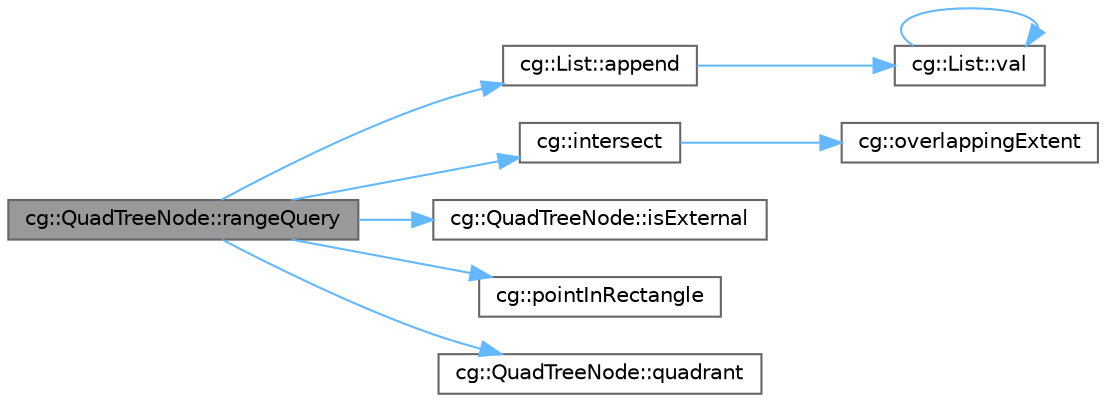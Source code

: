 digraph "cg::QuadTreeNode::rangeQuery"
{
 // LATEX_PDF_SIZE
  bgcolor="transparent";
  edge [fontname=Helvetica,fontsize=10,labelfontname=Helvetica,labelfontsize=10];
  node [fontname=Helvetica,fontsize=10,shape=box,height=0.2,width=0.4];
  rankdir="LR";
  Node1 [id="Node000001",label="cg::QuadTreeNode::rangeQuery",height=0.2,width=0.4,color="gray40", fillcolor="grey60", style="filled", fontcolor="black",tooltip=" "];
  Node1 -> Node2 [id="edge1_Node000001_Node000002",color="steelblue1",style="solid",tooltip=" "];
  Node2 [id="Node000002",label="cg::List::append",height=0.2,width=0.4,color="grey40", fillcolor="white", style="filled",URL="$classcg_1_1_list.html#ab3d1d9a488def2473913b2f58fc291f8",tooltip=" "];
  Node2 -> Node3 [id="edge2_Node000002_Node000003",color="steelblue1",style="solid",tooltip=" "];
  Node3 [id="Node000003",label="cg::List::val",height=0.2,width=0.4,color="grey40", fillcolor="white", style="filled",URL="$classcg_1_1_list.html#abb630c74effbfbb9f67e865eec72169b",tooltip=" "];
  Node3 -> Node3 [id="edge3_Node000003_Node000003",color="steelblue1",style="solid",tooltip=" "];
  Node1 -> Node4 [id="edge4_Node000001_Node000004",color="steelblue1",style="solid",tooltip=" "];
  Node4 [id="Node000004",label="cg::intersect",height=0.2,width=0.4,color="grey40", fillcolor="white", style="filled",URL="$namespacecg.html#a93c5a8522851ca59a27c586e9a736a0d",tooltip=" "];
  Node4 -> Node5 [id="edge5_Node000004_Node000005",color="steelblue1",style="solid",tooltip=" "];
  Node5 [id="Node000005",label="cg::overlappingExtent",height=0.2,width=0.4,color="grey40", fillcolor="white", style="filled",URL="$namespacecg.html#a592a7ef1d1e7f57f224e30122731053c",tooltip=" "];
  Node1 -> Node6 [id="edge6_Node000001_Node000006",color="steelblue1",style="solid",tooltip=" "];
  Node6 [id="Node000006",label="cg::QuadTreeNode::isExternal",height=0.2,width=0.4,color="grey40", fillcolor="white", style="filled",URL="$classcg_1_1_quad_tree_node.html#a8c6f0a717701e2039affe80ddb729dc5",tooltip=" "];
  Node1 -> Node7 [id="edge7_Node000001_Node000007",color="steelblue1",style="solid",tooltip=" "];
  Node7 [id="Node000007",label="cg::pointInRectangle",height=0.2,width=0.4,color="grey40", fillcolor="white", style="filled",URL="$namespacecg.html#ae1ae03ec41fa99e0e8bd74faa3767496",tooltip=" "];
  Node1 -> Node8 [id="edge8_Node000001_Node000008",color="steelblue1",style="solid",tooltip=" "];
  Node8 [id="Node000008",label="cg::QuadTreeNode::quadrant",height=0.2,width=0.4,color="grey40", fillcolor="white", style="filled",URL="$classcg_1_1_quad_tree_node.html#af048edd4a2d9a721fbba86a027f58bfb",tooltip=" "];
}
